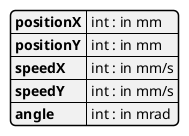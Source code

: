 @startjson message

{
  "positionX": "int : in mm",
  "positionY": "int : in mm",
  "speedX": "int : in mm/s",
  "speedY": "int : in mm/s",
  "angle": "int : in mrad"
}

@endjson
